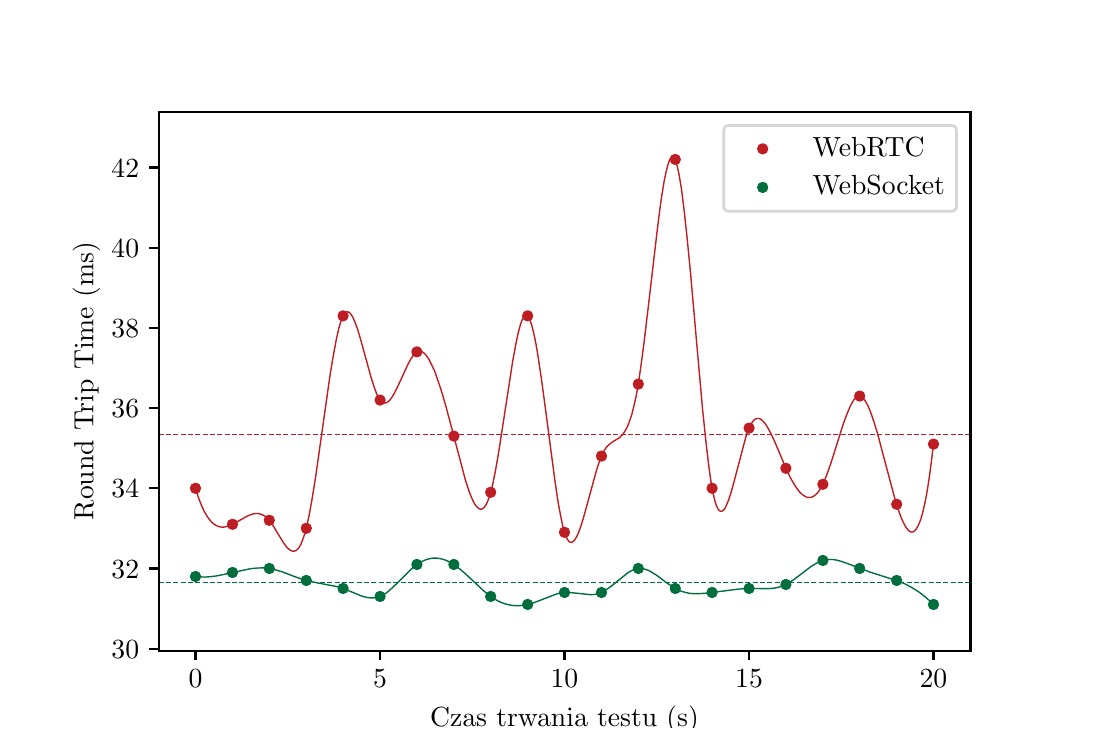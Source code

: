 \begingroup%
\makeatletter%
\begin{pgfpicture}%
\pgfpathrectangle{\pgfpointorigin}{\pgfqpoint{5.237in}{3.5in}}%
\pgfusepath{use as bounding box, clip}%
\begin{pgfscope}%
\pgfsetbuttcap%
\pgfsetmiterjoin%
\definecolor{currentfill}{rgb}{1.0,1.0,1.0}%
\pgfsetfillcolor{currentfill}%
\pgfsetlinewidth{0.0pt}%
\definecolor{currentstroke}{rgb}{1.0,1.0,1.0}%
\pgfsetstrokecolor{currentstroke}%
\pgfsetdash{}{0pt}%
\pgfpathmoveto{\pgfqpoint{0.0in}{0.0in}}%
\pgfpathlineto{\pgfqpoint{5.237in}{0.0in}}%
\pgfpathlineto{\pgfqpoint{5.237in}{3.5in}}%
\pgfpathlineto{\pgfqpoint{0.0in}{3.5in}}%
\pgfpathlineto{\pgfqpoint{0.0in}{0.0in}}%
\pgfpathclose%
\pgfusepath{fill}%
\end{pgfscope}%
\begin{pgfscope}%
\pgfsetbuttcap%
\pgfsetmiterjoin%
\definecolor{currentfill}{rgb}{1.0,1.0,1.0}%
\pgfsetfillcolor{currentfill}%
\pgfsetlinewidth{0.0pt}%
\definecolor{currentstroke}{rgb}{0.0,0.0,0.0}%
\pgfsetstrokecolor{currentstroke}%
\pgfsetstrokeopacity{0.0}%
\pgfsetdash{}{0pt}%
\pgfpathmoveto{\pgfqpoint{0.655in}{0.385in}}%
\pgfpathlineto{\pgfqpoint{4.714in}{0.385in}}%
\pgfpathlineto{\pgfqpoint{4.714in}{3.08in}}%
\pgfpathlineto{\pgfqpoint{0.655in}{3.08in}}%
\pgfpathlineto{\pgfqpoint{0.655in}{0.385in}}%
\pgfpathclose%
\pgfusepath{fill}%
\end{pgfscope}%
\begin{pgfscope}%
\pgfpathrectangle{\pgfqpoint{0.655in}{0.385in}}{\pgfqpoint{4.059in}{2.695in}}%
\pgfusepath{clip}%
\pgfsetbuttcap%
\pgfsetroundjoin%
\definecolor{currentfill}{rgb}{0.745,0.114,0.141}%
\pgfsetfillcolor{currentfill}%
\pgfsetlinewidth{1.004pt}%
\definecolor{currentstroke}{rgb}{0.745,0.114,0.141}%
\pgfsetstrokecolor{currentstroke}%
\pgfsetdash{}{0pt}%
\pgfsys@defobject{currentmarker}{\pgfqpoint{-0.021in}{-0.021in}}{\pgfqpoint{0.021in}{0.021in}}{%
\pgfpathmoveto{\pgfqpoint{0.0in}{-0.021in}}%
\pgfpathcurveto{\pgfqpoint{0.006in}{-0.021in}}{\pgfqpoint{0.011in}{-0.019in}}{\pgfqpoint{0.015in}{-0.015in}}%
\pgfpathcurveto{\pgfqpoint{0.019in}{-0.011in}}{\pgfqpoint{0.021in}{-0.006in}}{\pgfqpoint{0.021in}{0.0in}}%
\pgfpathcurveto{\pgfqpoint{0.021in}{0.006in}}{\pgfqpoint{0.019in}{0.011in}}{\pgfqpoint{0.015in}{0.015in}}%
\pgfpathcurveto{\pgfqpoint{0.011in}{0.019in}}{\pgfqpoint{0.006in}{0.021in}}{\pgfqpoint{0.0in}{0.021in}}%
\pgfpathcurveto{\pgfqpoint{-0.006in}{0.021in}}{\pgfqpoint{-0.011in}{0.019in}}{\pgfqpoint{-0.015in}{0.015in}}%
\pgfpathcurveto{\pgfqpoint{-0.019in}{0.011in}}{\pgfqpoint{-0.021in}{0.006in}}{\pgfqpoint{-0.021in}{0.0in}}%
\pgfpathcurveto{\pgfqpoint{-0.021in}{-0.006in}}{\pgfqpoint{-0.019in}{-0.011in}}{\pgfqpoint{-0.015in}{-0.015in}}%
\pgfpathcurveto{\pgfqpoint{-0.011in}{-0.019in}}{\pgfqpoint{-0.006in}{-0.021in}}{\pgfqpoint{0.0in}{-0.021in}}%
\pgfpathlineto{\pgfqpoint{0.0in}{-0.021in}}%
\pgfpathclose%
\pgfusepath{stroke,fill}%
}%
\begin{pgfscope}%
\pgfsys@transformshift{0.839in}{1.197in}%
\pgfsys@useobject{currentmarker}{}%
\end{pgfscope}%
\begin{pgfscope}%
\pgfsys@transformshift{1.024in}{1.017in}%
\pgfsys@useobject{currentmarker}{}%
\end{pgfscope}%
\begin{pgfscope}%
\pgfsys@transformshift{1.208in}{1.037in}%
\pgfsys@useobject{currentmarker}{}%
\end{pgfscope}%
\begin{pgfscope}%
\pgfsys@transformshift{1.393in}{0.997in}%
\pgfsys@useobject{currentmarker}{}%
\end{pgfscope}%
\begin{pgfscope}%
\pgfsys@transformshift{1.577in}{2.059in}%
\pgfsys@useobject{currentmarker}{}%
\end{pgfscope}%
\begin{pgfscope}%
\pgfsys@transformshift{1.762in}{1.638in}%
\pgfsys@useobject{currentmarker}{}%
\end{pgfscope}%
\begin{pgfscope}%
\pgfsys@transformshift{1.946in}{1.879in}%
\pgfsys@useobject{currentmarker}{}%
\end{pgfscope}%
\begin{pgfscope}%
\pgfsys@transformshift{2.131in}{1.458in}%
\pgfsys@useobject{currentmarker}{}%
\end{pgfscope}%
\begin{pgfscope}%
\pgfsys@transformshift{2.315in}{1.177in}%
\pgfsys@useobject{currentmarker}{}%
\end{pgfscope}%
\begin{pgfscope}%
\pgfsys@transformshift{2.5in}{2.059in}%
\pgfsys@useobject{currentmarker}{}%
\end{pgfscope}%
\begin{pgfscope}%
\pgfsys@transformshift{2.684in}{0.977in}%
\pgfsys@useobject{currentmarker}{}%
\end{pgfscope}%
\begin{pgfscope}%
\pgfsys@transformshift{2.869in}{1.358in}%
\pgfsys@useobject{currentmarker}{}%
\end{pgfscope}%
\begin{pgfscope}%
\pgfsys@transformshift{3.053in}{1.718in}%
\pgfsys@useobject{currentmarker}{}%
\end{pgfscope}%
\begin{pgfscope}%
\pgfsys@transformshift{3.238in}{2.841in}%
\pgfsys@useobject{currentmarker}{}%
\end{pgfscope}%
\begin{pgfscope}%
\pgfsys@transformshift{3.422in}{1.197in}%
\pgfsys@useobject{currentmarker}{}%
\end{pgfscope}%
\begin{pgfscope}%
\pgfsys@transformshift{3.607in}{1.498in}%
\pgfsys@useobject{currentmarker}{}%
\end{pgfscope}%
\begin{pgfscope}%
\pgfsys@transformshift{3.791in}{1.297in}%
\pgfsys@useobject{currentmarker}{}%
\end{pgfscope}%
\begin{pgfscope}%
\pgfsys@transformshift{3.976in}{1.217in}%
\pgfsys@useobject{currentmarker}{}%
\end{pgfscope}%
\begin{pgfscope}%
\pgfsys@transformshift{4.16in}{1.658in}%
\pgfsys@useobject{currentmarker}{}%
\end{pgfscope}%
\begin{pgfscope}%
\pgfsys@transformshift{4.345in}{1.117in}%
\pgfsys@useobject{currentmarker}{}%
\end{pgfscope}%
\begin{pgfscope}%
\pgfsys@transformshift{4.529in}{1.418in}%
\pgfsys@useobject{currentmarker}{}%
\end{pgfscope}%
\end{pgfscope}%
\begin{pgfscope}%
\pgfpathrectangle{\pgfqpoint{0.655in}{0.385in}}{\pgfqpoint{4.059in}{2.695in}}%
\pgfusepath{clip}%
\pgfsetbuttcap%
\pgfsetroundjoin%
\definecolor{currentfill}{rgb}{0.0,0.431,0.239}%
\pgfsetfillcolor{currentfill}%
\pgfsetlinewidth{1.004pt}%
\definecolor{currentstroke}{rgb}{0.0,0.431,0.239}%
\pgfsetstrokecolor{currentstroke}%
\pgfsetdash{}{0pt}%
\pgfsys@defobject{currentmarker}{\pgfqpoint{-0.021in}{-0.021in}}{\pgfqpoint{0.021in}{0.021in}}{%
\pgfpathmoveto{\pgfqpoint{0.0in}{-0.021in}}%
\pgfpathcurveto{\pgfqpoint{0.006in}{-0.021in}}{\pgfqpoint{0.011in}{-0.019in}}{\pgfqpoint{0.015in}{-0.015in}}%
\pgfpathcurveto{\pgfqpoint{0.019in}{-0.011in}}{\pgfqpoint{0.021in}{-0.006in}}{\pgfqpoint{0.021in}{0.0in}}%
\pgfpathcurveto{\pgfqpoint{0.021in}{0.006in}}{\pgfqpoint{0.019in}{0.011in}}{\pgfqpoint{0.015in}{0.015in}}%
\pgfpathcurveto{\pgfqpoint{0.011in}{0.019in}}{\pgfqpoint{0.006in}{0.021in}}{\pgfqpoint{0.0in}{0.021in}}%
\pgfpathcurveto{\pgfqpoint{-0.006in}{0.021in}}{\pgfqpoint{-0.011in}{0.019in}}{\pgfqpoint{-0.015in}{0.015in}}%
\pgfpathcurveto{\pgfqpoint{-0.019in}{0.011in}}{\pgfqpoint{-0.021in}{0.006in}}{\pgfqpoint{-0.021in}{0.0in}}%
\pgfpathcurveto{\pgfqpoint{-0.021in}{-0.006in}}{\pgfqpoint{-0.019in}{-0.011in}}{\pgfqpoint{-0.015in}{-0.015in}}%
\pgfpathcurveto{\pgfqpoint{-0.011in}{-0.019in}}{\pgfqpoint{-0.006in}{-0.021in}}{\pgfqpoint{0.0in}{-0.021in}}%
\pgfpathlineto{\pgfqpoint{0.0in}{-0.021in}}%
\pgfpathclose%
\pgfusepath{stroke,fill}%
}%
\begin{pgfscope}%
\pgfsys@transformshift{0.839in}{0.756in}%
\pgfsys@useobject{currentmarker}{}%
\end{pgfscope}%
\begin{pgfscope}%
\pgfsys@transformshift{1.024in}{0.776in}%
\pgfsys@useobject{currentmarker}{}%
\end{pgfscope}%
\begin{pgfscope}%
\pgfsys@transformshift{1.208in}{0.796in}%
\pgfsys@useobject{currentmarker}{}%
\end{pgfscope}%
\begin{pgfscope}%
\pgfsys@transformshift{1.393in}{0.736in}%
\pgfsys@useobject{currentmarker}{}%
\end{pgfscope}%
\begin{pgfscope}%
\pgfsys@transformshift{1.577in}{0.696in}%
\pgfsys@useobject{currentmarker}{}%
\end{pgfscope}%
\begin{pgfscope}%
\pgfsys@transformshift{1.762in}{0.656in}%
\pgfsys@useobject{currentmarker}{}%
\end{pgfscope}%
\begin{pgfscope}%
\pgfsys@transformshift{1.946in}{0.816in}%
\pgfsys@useobject{currentmarker}{}%
\end{pgfscope}%
\begin{pgfscope}%
\pgfsys@transformshift{2.131in}{0.816in}%
\pgfsys@useobject{currentmarker}{}%
\end{pgfscope}%
\begin{pgfscope}%
\pgfsys@transformshift{2.315in}{0.656in}%
\pgfsys@useobject{currentmarker}{}%
\end{pgfscope}%
\begin{pgfscope}%
\pgfsys@transformshift{2.5in}{0.616in}%
\pgfsys@useobject{currentmarker}{}%
\end{pgfscope}%
\begin{pgfscope}%
\pgfsys@transformshift{2.684in}{0.676in}%
\pgfsys@useobject{currentmarker}{}%
\end{pgfscope}%
\begin{pgfscope}%
\pgfsys@transformshift{2.869in}{0.676in}%
\pgfsys@useobject{currentmarker}{}%
\end{pgfscope}%
\begin{pgfscope}%
\pgfsys@transformshift{3.053in}{0.796in}%
\pgfsys@useobject{currentmarker}{}%
\end{pgfscope}%
\begin{pgfscope}%
\pgfsys@transformshift{3.238in}{0.696in}%
\pgfsys@useobject{currentmarker}{}%
\end{pgfscope}%
\begin{pgfscope}%
\pgfsys@transformshift{3.422in}{0.676in}%
\pgfsys@useobject{currentmarker}{}%
\end{pgfscope}%
\begin{pgfscope}%
\pgfsys@transformshift{3.607in}{0.696in}%
\pgfsys@useobject{currentmarker}{}%
\end{pgfscope}%
\begin{pgfscope}%
\pgfsys@transformshift{3.791in}{0.716in}%
\pgfsys@useobject{currentmarker}{}%
\end{pgfscope}%
\begin{pgfscope}%
\pgfsys@transformshift{3.976in}{0.836in}%
\pgfsys@useobject{currentmarker}{}%
\end{pgfscope}%
\begin{pgfscope}%
\pgfsys@transformshift{4.16in}{0.796in}%
\pgfsys@useobject{currentmarker}{}%
\end{pgfscope}%
\begin{pgfscope}%
\pgfsys@transformshift{4.345in}{0.736in}%
\pgfsys@useobject{currentmarker}{}%
\end{pgfscope}%
\begin{pgfscope}%
\pgfsys@transformshift{4.529in}{0.616in}%
\pgfsys@useobject{currentmarker}{}%
\end{pgfscope}%
\end{pgfscope}%
\begin{pgfscope}%
\pgfsetbuttcap%
\pgfsetroundjoin%
\definecolor{currentfill}{rgb}{0.0,0.0,0.0}%
\pgfsetfillcolor{currentfill}%
\pgfsetlinewidth{0.803pt}%
\definecolor{currentstroke}{rgb}{0.0,0.0,0.0}%
\pgfsetstrokecolor{currentstroke}%
\pgfsetdash{}{0pt}%
\pgfsys@defobject{currentmarker}{\pgfqpoint{0.0in}{-0.049in}}{\pgfqpoint{0.0in}{0.0in}}{%
\pgfpathmoveto{\pgfqpoint{0.0in}{0.0in}}%
\pgfpathlineto{\pgfqpoint{0.0in}{-0.049in}}%
\pgfusepath{stroke,fill}%
}%
\begin{pgfscope}%
\pgfsys@transformshift{0.839in}{0.385in}%
\pgfsys@useobject{currentmarker}{}%
\end{pgfscope}%
\end{pgfscope}%
\begin{pgfscope}%
\definecolor{textcolor}{rgb}{0.0,0.0,0.0}%
\pgfsetstrokecolor{textcolor}%
\pgfsetfillcolor{textcolor}%
\pgftext[x=0.839in,y=0.288in,,top]{\color{textcolor}\rmfamily\fontsize{10.0}{12.0}\selectfont \(\displaystyle {0}\)}%
\end{pgfscope}%
\begin{pgfscope}%
\pgfsetbuttcap%
\pgfsetroundjoin%
\definecolor{currentfill}{rgb}{0.0,0.0,0.0}%
\pgfsetfillcolor{currentfill}%
\pgfsetlinewidth{0.803pt}%
\definecolor{currentstroke}{rgb}{0.0,0.0,0.0}%
\pgfsetstrokecolor{currentstroke}%
\pgfsetdash{}{0pt}%
\pgfsys@defobject{currentmarker}{\pgfqpoint{0.0in}{-0.049in}}{\pgfqpoint{0.0in}{0.0in}}{%
\pgfpathmoveto{\pgfqpoint{0.0in}{0.0in}}%
\pgfpathlineto{\pgfqpoint{0.0in}{-0.049in}}%
\pgfusepath{stroke,fill}%
}%
\begin{pgfscope}%
\pgfsys@transformshift{1.762in}{0.385in}%
\pgfsys@useobject{currentmarker}{}%
\end{pgfscope}%
\end{pgfscope}%
\begin{pgfscope}%
\definecolor{textcolor}{rgb}{0.0,0.0,0.0}%
\pgfsetstrokecolor{textcolor}%
\pgfsetfillcolor{textcolor}%
\pgftext[x=1.762in,y=0.288in,,top]{\color{textcolor}\rmfamily\fontsize{10.0}{12.0}\selectfont \(\displaystyle {5}\)}%
\end{pgfscope}%
\begin{pgfscope}%
\pgfsetbuttcap%
\pgfsetroundjoin%
\definecolor{currentfill}{rgb}{0.0,0.0,0.0}%
\pgfsetfillcolor{currentfill}%
\pgfsetlinewidth{0.803pt}%
\definecolor{currentstroke}{rgb}{0.0,0.0,0.0}%
\pgfsetstrokecolor{currentstroke}%
\pgfsetdash{}{0pt}%
\pgfsys@defobject{currentmarker}{\pgfqpoint{0.0in}{-0.049in}}{\pgfqpoint{0.0in}{0.0in}}{%
\pgfpathmoveto{\pgfqpoint{0.0in}{0.0in}}%
\pgfpathlineto{\pgfqpoint{0.0in}{-0.049in}}%
\pgfusepath{stroke,fill}%
}%
\begin{pgfscope}%
\pgfsys@transformshift{2.684in}{0.385in}%
\pgfsys@useobject{currentmarker}{}%
\end{pgfscope}%
\end{pgfscope}%
\begin{pgfscope}%
\definecolor{textcolor}{rgb}{0.0,0.0,0.0}%
\pgfsetstrokecolor{textcolor}%
\pgfsetfillcolor{textcolor}%
\pgftext[x=2.684in,y=0.288in,,top]{\color{textcolor}\rmfamily\fontsize{10.0}{12.0}\selectfont \(\displaystyle {10}\)}%
\end{pgfscope}%
\begin{pgfscope}%
\pgfsetbuttcap%
\pgfsetroundjoin%
\definecolor{currentfill}{rgb}{0.0,0.0,0.0}%
\pgfsetfillcolor{currentfill}%
\pgfsetlinewidth{0.803pt}%
\definecolor{currentstroke}{rgb}{0.0,0.0,0.0}%
\pgfsetstrokecolor{currentstroke}%
\pgfsetdash{}{0pt}%
\pgfsys@defobject{currentmarker}{\pgfqpoint{0.0in}{-0.049in}}{\pgfqpoint{0.0in}{0.0in}}{%
\pgfpathmoveto{\pgfqpoint{0.0in}{0.0in}}%
\pgfpathlineto{\pgfqpoint{0.0in}{-0.049in}}%
\pgfusepath{stroke,fill}%
}%
\begin{pgfscope}%
\pgfsys@transformshift{3.607in}{0.385in}%
\pgfsys@useobject{currentmarker}{}%
\end{pgfscope}%
\end{pgfscope}%
\begin{pgfscope}%
\definecolor{textcolor}{rgb}{0.0,0.0,0.0}%
\pgfsetstrokecolor{textcolor}%
\pgfsetfillcolor{textcolor}%
\pgftext[x=3.607in,y=0.288in,,top]{\color{textcolor}\rmfamily\fontsize{10.0}{12.0}\selectfont \(\displaystyle {15}\)}%
\end{pgfscope}%
\begin{pgfscope}%
\pgfsetbuttcap%
\pgfsetroundjoin%
\definecolor{currentfill}{rgb}{0.0,0.0,0.0}%
\pgfsetfillcolor{currentfill}%
\pgfsetlinewidth{0.803pt}%
\definecolor{currentstroke}{rgb}{0.0,0.0,0.0}%
\pgfsetstrokecolor{currentstroke}%
\pgfsetdash{}{0pt}%
\pgfsys@defobject{currentmarker}{\pgfqpoint{0.0in}{-0.049in}}{\pgfqpoint{0.0in}{0.0in}}{%
\pgfpathmoveto{\pgfqpoint{0.0in}{0.0in}}%
\pgfpathlineto{\pgfqpoint{0.0in}{-0.049in}}%
\pgfusepath{stroke,fill}%
}%
\begin{pgfscope}%
\pgfsys@transformshift{4.529in}{0.385in}%
\pgfsys@useobject{currentmarker}{}%
\end{pgfscope}%
\end{pgfscope}%
\begin{pgfscope}%
\definecolor{textcolor}{rgb}{0.0,0.0,0.0}%
\pgfsetstrokecolor{textcolor}%
\pgfsetfillcolor{textcolor}%
\pgftext[x=4.529in,y=0.288in,,top]{\color{textcolor}\rmfamily\fontsize{10.0}{12.0}\selectfont \(\displaystyle {20}\)}%
\end{pgfscope}%
\begin{pgfscope}%
\definecolor{textcolor}{rgb}{0.0,0.0,0.0}%
\pgfsetstrokecolor{textcolor}%
\pgfsetfillcolor{textcolor}%
\pgftext[x=2.684in,y=0.109in,,top]{\color{textcolor}\rmfamily\fontsize{10.0}{12.0}\selectfont Czas trwania testu (s)}%
\end{pgfscope}%
\begin{pgfscope}%
\pgfsetbuttcap%
\pgfsetroundjoin%
\definecolor{currentfill}{rgb}{0.0,0.0,0.0}%
\pgfsetfillcolor{currentfill}%
\pgfsetlinewidth{0.803pt}%
\definecolor{currentstroke}{rgb}{0.0,0.0,0.0}%
\pgfsetstrokecolor{currentstroke}%
\pgfsetdash{}{0pt}%
\pgfsys@defobject{currentmarker}{\pgfqpoint{-0.049in}{0.0in}}{\pgfqpoint{-0.0in}{0.0in}}{%
\pgfpathmoveto{\pgfqpoint{-0.0in}{0.0in}}%
\pgfpathlineto{\pgfqpoint{-0.049in}{0.0in}}%
\pgfusepath{stroke,fill}%
}%
\begin{pgfscope}%
\pgfsys@transformshift{0.655in}{0.395in}%
\pgfsys@useobject{currentmarker}{}%
\end{pgfscope}%
\end{pgfscope}%
\begin{pgfscope}%
\definecolor{textcolor}{rgb}{0.0,0.0,0.0}%
\pgfsetstrokecolor{textcolor}%
\pgfsetfillcolor{textcolor}%
\pgftext[x=0.419in, y=0.347in, left, base]{\color{textcolor}\rmfamily\fontsize{10.0}{12.0}\selectfont \(\displaystyle {30}\)}%
\end{pgfscope}%
\begin{pgfscope}%
\pgfsetbuttcap%
\pgfsetroundjoin%
\definecolor{currentfill}{rgb}{0.0,0.0,0.0}%
\pgfsetfillcolor{currentfill}%
\pgfsetlinewidth{0.803pt}%
\definecolor{currentstroke}{rgb}{0.0,0.0,0.0}%
\pgfsetstrokecolor{currentstroke}%
\pgfsetdash{}{0pt}%
\pgfsys@defobject{currentmarker}{\pgfqpoint{-0.049in}{0.0in}}{\pgfqpoint{-0.0in}{0.0in}}{%
\pgfpathmoveto{\pgfqpoint{-0.0in}{0.0in}}%
\pgfpathlineto{\pgfqpoint{-0.049in}{0.0in}}%
\pgfusepath{stroke,fill}%
}%
\begin{pgfscope}%
\pgfsys@transformshift{0.655in}{0.796in}%
\pgfsys@useobject{currentmarker}{}%
\end{pgfscope}%
\end{pgfscope}%
\begin{pgfscope}%
\definecolor{textcolor}{rgb}{0.0,0.0,0.0}%
\pgfsetstrokecolor{textcolor}%
\pgfsetfillcolor{textcolor}%
\pgftext[x=0.419in, y=0.748in, left, base]{\color{textcolor}\rmfamily\fontsize{10.0}{12.0}\selectfont \(\displaystyle {32}\)}%
\end{pgfscope}%
\begin{pgfscope}%
\pgfsetbuttcap%
\pgfsetroundjoin%
\definecolor{currentfill}{rgb}{0.0,0.0,0.0}%
\pgfsetfillcolor{currentfill}%
\pgfsetlinewidth{0.803pt}%
\definecolor{currentstroke}{rgb}{0.0,0.0,0.0}%
\pgfsetstrokecolor{currentstroke}%
\pgfsetdash{}{0pt}%
\pgfsys@defobject{currentmarker}{\pgfqpoint{-0.049in}{0.0in}}{\pgfqpoint{-0.0in}{0.0in}}{%
\pgfpathmoveto{\pgfqpoint{-0.0in}{0.0in}}%
\pgfpathlineto{\pgfqpoint{-0.049in}{0.0in}}%
\pgfusepath{stroke,fill}%
}%
\begin{pgfscope}%
\pgfsys@transformshift{0.655in}{1.197in}%
\pgfsys@useobject{currentmarker}{}%
\end{pgfscope}%
\end{pgfscope}%
\begin{pgfscope}%
\definecolor{textcolor}{rgb}{0.0,0.0,0.0}%
\pgfsetstrokecolor{textcolor}%
\pgfsetfillcolor{textcolor}%
\pgftext[x=0.419in, y=1.149in, left, base]{\color{textcolor}\rmfamily\fontsize{10.0}{12.0}\selectfont \(\displaystyle {34}\)}%
\end{pgfscope}%
\begin{pgfscope}%
\pgfsetbuttcap%
\pgfsetroundjoin%
\definecolor{currentfill}{rgb}{0.0,0.0,0.0}%
\pgfsetfillcolor{currentfill}%
\pgfsetlinewidth{0.803pt}%
\definecolor{currentstroke}{rgb}{0.0,0.0,0.0}%
\pgfsetstrokecolor{currentstroke}%
\pgfsetdash{}{0pt}%
\pgfsys@defobject{currentmarker}{\pgfqpoint{-0.049in}{0.0in}}{\pgfqpoint{-0.0in}{0.0in}}{%
\pgfpathmoveto{\pgfqpoint{-0.0in}{0.0in}}%
\pgfpathlineto{\pgfqpoint{-0.049in}{0.0in}}%
\pgfusepath{stroke,fill}%
}%
\begin{pgfscope}%
\pgfsys@transformshift{0.655in}{1.598in}%
\pgfsys@useobject{currentmarker}{}%
\end{pgfscope}%
\end{pgfscope}%
\begin{pgfscope}%
\definecolor{textcolor}{rgb}{0.0,0.0,0.0}%
\pgfsetstrokecolor{textcolor}%
\pgfsetfillcolor{textcolor}%
\pgftext[x=0.419in, y=1.55in, left, base]{\color{textcolor}\rmfamily\fontsize{10.0}{12.0}\selectfont \(\displaystyle {36}\)}%
\end{pgfscope}%
\begin{pgfscope}%
\pgfsetbuttcap%
\pgfsetroundjoin%
\definecolor{currentfill}{rgb}{0.0,0.0,0.0}%
\pgfsetfillcolor{currentfill}%
\pgfsetlinewidth{0.803pt}%
\definecolor{currentstroke}{rgb}{0.0,0.0,0.0}%
\pgfsetstrokecolor{currentstroke}%
\pgfsetdash{}{0pt}%
\pgfsys@defobject{currentmarker}{\pgfqpoint{-0.049in}{0.0in}}{\pgfqpoint{-0.0in}{0.0in}}{%
\pgfpathmoveto{\pgfqpoint{-0.0in}{0.0in}}%
\pgfpathlineto{\pgfqpoint{-0.049in}{0.0in}}%
\pgfusepath{stroke,fill}%
}%
\begin{pgfscope}%
\pgfsys@transformshift{0.655in}{1.999in}%
\pgfsys@useobject{currentmarker}{}%
\end{pgfscope}%
\end{pgfscope}%
\begin{pgfscope}%
\definecolor{textcolor}{rgb}{0.0,0.0,0.0}%
\pgfsetstrokecolor{textcolor}%
\pgfsetfillcolor{textcolor}%
\pgftext[x=0.419in, y=1.951in, left, base]{\color{textcolor}\rmfamily\fontsize{10.0}{12.0}\selectfont \(\displaystyle {38}\)}%
\end{pgfscope}%
\begin{pgfscope}%
\pgfsetbuttcap%
\pgfsetroundjoin%
\definecolor{currentfill}{rgb}{0.0,0.0,0.0}%
\pgfsetfillcolor{currentfill}%
\pgfsetlinewidth{0.803pt}%
\definecolor{currentstroke}{rgb}{0.0,0.0,0.0}%
\pgfsetstrokecolor{currentstroke}%
\pgfsetdash{}{0pt}%
\pgfsys@defobject{currentmarker}{\pgfqpoint{-0.049in}{0.0in}}{\pgfqpoint{-0.0in}{0.0in}}{%
\pgfpathmoveto{\pgfqpoint{-0.0in}{0.0in}}%
\pgfpathlineto{\pgfqpoint{-0.049in}{0.0in}}%
\pgfusepath{stroke,fill}%
}%
\begin{pgfscope}%
\pgfsys@transformshift{0.655in}{2.4in}%
\pgfsys@useobject{currentmarker}{}%
\end{pgfscope}%
\end{pgfscope}%
\begin{pgfscope}%
\definecolor{textcolor}{rgb}{0.0,0.0,0.0}%
\pgfsetstrokecolor{textcolor}%
\pgfsetfillcolor{textcolor}%
\pgftext[x=0.419in, y=2.352in, left, base]{\color{textcolor}\rmfamily\fontsize{10.0}{12.0}\selectfont \(\displaystyle {40}\)}%
\end{pgfscope}%
\begin{pgfscope}%
\pgfsetbuttcap%
\pgfsetroundjoin%
\definecolor{currentfill}{rgb}{0.0,0.0,0.0}%
\pgfsetfillcolor{currentfill}%
\pgfsetlinewidth{0.803pt}%
\definecolor{currentstroke}{rgb}{0.0,0.0,0.0}%
\pgfsetstrokecolor{currentstroke}%
\pgfsetdash{}{0pt}%
\pgfsys@defobject{currentmarker}{\pgfqpoint{-0.049in}{0.0in}}{\pgfqpoint{-0.0in}{0.0in}}{%
\pgfpathmoveto{\pgfqpoint{-0.0in}{0.0in}}%
\pgfpathlineto{\pgfqpoint{-0.049in}{0.0in}}%
\pgfusepath{stroke,fill}%
}%
\begin{pgfscope}%
\pgfsys@transformshift{0.655in}{2.801in}%
\pgfsys@useobject{currentmarker}{}%
\end{pgfscope}%
\end{pgfscope}%
\begin{pgfscope}%
\definecolor{textcolor}{rgb}{0.0,0.0,0.0}%
\pgfsetstrokecolor{textcolor}%
\pgfsetfillcolor{textcolor}%
\pgftext[x=0.419in, y=2.753in, left, base]{\color{textcolor}\rmfamily\fontsize{10.0}{12.0}\selectfont \(\displaystyle {42}\)}%
\end{pgfscope}%
\begin{pgfscope}%
\definecolor{textcolor}{rgb}{0.0,0.0,0.0}%
\pgfsetstrokecolor{textcolor}%
\pgfsetfillcolor{textcolor}%
\pgftext[x=0.363in,y=1.732in,,bottom,rotate=90.0]{\color{textcolor}\rmfamily\fontsize{10.0}{12.0}\selectfont Round Trip Time (ms)}%
\end{pgfscope}%
\begin{pgfscope}%
\pgfpathrectangle{\pgfqpoint{0.655in}{0.385in}}{\pgfqpoint{4.059in}{2.695in}}%
\pgfusepath{clip}%
\pgfsetrectcap%
\pgfsetroundjoin%
\pgfsetlinewidth{0.502pt}%
\definecolor{currentstroke}{rgb}{0.745,0.114,0.141}%
\pgfsetstrokecolor{currentstroke}%
\pgfsetdash{}{0pt}%
\pgfpathmoveto{\pgfqpoint{0.839in}{1.197in}}%
\pgfpathlineto{\pgfqpoint{0.853in}{1.153in}}%
\pgfpathlineto{\pgfqpoint{0.867in}{1.116in}}%
\pgfpathlineto{\pgfqpoint{0.881in}{1.085in}}%
\pgfpathlineto{\pgfqpoint{0.895in}{1.06in}}%
\pgfpathlineto{\pgfqpoint{0.908in}{1.042in}}%
\pgfpathlineto{\pgfqpoint{0.92in}{1.028in}}%
\pgfpathlineto{\pgfqpoint{0.932in}{1.017in}}%
\pgfpathlineto{\pgfqpoint{0.945in}{1.01in}}%
\pgfpathlineto{\pgfqpoint{0.957in}{1.005in}}%
\pgfpathlineto{\pgfqpoint{0.969in}{1.003in}}%
\pgfpathlineto{\pgfqpoint{0.982in}{1.003in}}%
\pgfpathlineto{\pgfqpoint{0.996in}{1.006in}}%
\pgfpathlineto{\pgfqpoint{1.011in}{1.011in}}%
\pgfpathlineto{\pgfqpoint{1.031in}{1.02in}}%
\pgfpathlineto{\pgfqpoint{1.059in}{1.036in}}%
\pgfpathlineto{\pgfqpoint{1.096in}{1.057in}}%
\pgfpathlineto{\pgfqpoint{1.115in}{1.065in}}%
\pgfpathlineto{\pgfqpoint{1.131in}{1.07in}}%
\pgfpathlineto{\pgfqpoint{1.145in}{1.071in}}%
\pgfpathlineto{\pgfqpoint{1.157in}{1.07in}}%
\pgfpathlineto{\pgfqpoint{1.17in}{1.066in}}%
\pgfpathlineto{\pgfqpoint{1.18in}{1.061in}}%
\pgfpathlineto{\pgfqpoint{1.191in}{1.054in}}%
\pgfpathlineto{\pgfqpoint{1.203in}{1.043in}}%
\pgfpathlineto{\pgfqpoint{1.215in}{1.028in}}%
\pgfpathlineto{\pgfqpoint{1.231in}{1.004in}}%
\pgfpathlineto{\pgfqpoint{1.259in}{0.957in}}%
\pgfpathlineto{\pgfqpoint{1.28in}{0.923in}}%
\pgfpathlineto{\pgfqpoint{1.294in}{0.904in}}%
\pgfpathlineto{\pgfqpoint{1.305in}{0.893in}}%
\pgfpathlineto{\pgfqpoint{1.314in}{0.887in}}%
\pgfpathlineto{\pgfqpoint{1.323in}{0.883in}}%
\pgfpathlineto{\pgfqpoint{1.33in}{0.882in}}%
\pgfpathlineto{\pgfqpoint{1.337in}{0.884in}}%
\pgfpathlineto{\pgfqpoint{1.344in}{0.887in}}%
\pgfpathlineto{\pgfqpoint{1.351in}{0.894in}}%
\pgfpathlineto{\pgfqpoint{1.358in}{0.903in}}%
\pgfpathlineto{\pgfqpoint{1.367in}{0.919in}}%
\pgfpathlineto{\pgfqpoint{1.375in}{0.94in}}%
\pgfpathlineto{\pgfqpoint{1.384in}{0.966in}}%
\pgfpathlineto{\pgfqpoint{1.395in}{1.005in}}%
\pgfpathlineto{\pgfqpoint{1.407in}{1.061in}}%
\pgfpathlineto{\pgfqpoint{1.421in}{1.138in}}%
\pgfpathlineto{\pgfqpoint{1.439in}{1.248in}}%
\pgfpathlineto{\pgfqpoint{1.463in}{1.418in}}%
\pgfpathlineto{\pgfqpoint{1.512in}{1.764in}}%
\pgfpathlineto{\pgfqpoint{1.53in}{1.871in}}%
\pgfpathlineto{\pgfqpoint{1.544in}{1.945in}}%
\pgfpathlineto{\pgfqpoint{1.556in}{1.998in}}%
\pgfpathlineto{\pgfqpoint{1.567in}{2.034in}}%
\pgfpathlineto{\pgfqpoint{1.576in}{2.056in}}%
\pgfpathlineto{\pgfqpoint{1.583in}{2.069in}}%
\pgfpathlineto{\pgfqpoint{1.59in}{2.076in}}%
\pgfpathlineto{\pgfqpoint{1.595in}{2.079in}}%
\pgfpathlineto{\pgfqpoint{1.6in}{2.079in}}%
\pgfpathlineto{\pgfqpoint{1.606in}{2.077in}}%
\pgfpathlineto{\pgfqpoint{1.611in}{2.073in}}%
\pgfpathlineto{\pgfqpoint{1.618in}{2.065in}}%
\pgfpathlineto{\pgfqpoint{1.627in}{2.05in}}%
\pgfpathlineto{\pgfqpoint{1.637in}{2.026in}}%
\pgfpathlineto{\pgfqpoint{1.65in}{1.991in}}%
\pgfpathlineto{\pgfqpoint{1.665in}{1.94in}}%
\pgfpathlineto{\pgfqpoint{1.69in}{1.849in}}%
\pgfpathlineto{\pgfqpoint{1.718in}{1.748in}}%
\pgfpathlineto{\pgfqpoint{1.734in}{1.698in}}%
\pgfpathlineto{\pgfqpoint{1.746in}{1.666in}}%
\pgfpathlineto{\pgfqpoint{1.757in}{1.646in}}%
\pgfpathlineto{\pgfqpoint{1.766in}{1.633in}}%
\pgfpathlineto{\pgfqpoint{1.773in}{1.627in}}%
\pgfpathlineto{\pgfqpoint{1.78in}{1.624in}}%
\pgfpathlineto{\pgfqpoint{1.787in}{1.623in}}%
\pgfpathlineto{\pgfqpoint{1.794in}{1.625in}}%
\pgfpathlineto{\pgfqpoint{1.801in}{1.629in}}%
\pgfpathlineto{\pgfqpoint{1.81in}{1.637in}}%
\pgfpathlineto{\pgfqpoint{1.82in}{1.65in}}%
\pgfpathlineto{\pgfqpoint{1.832in}{1.67in}}%
\pgfpathlineto{\pgfqpoint{1.848in}{1.701in}}%
\pgfpathlineto{\pgfqpoint{1.873in}{1.755in}}%
\pgfpathlineto{\pgfqpoint{1.901in}{1.816in}}%
\pgfpathlineto{\pgfqpoint{1.917in}{1.845in}}%
\pgfpathlineto{\pgfqpoint{1.929in}{1.863in}}%
\pgfpathlineto{\pgfqpoint{1.94in}{1.874in}}%
\pgfpathlineto{\pgfqpoint{1.948in}{1.88in}}%
\pgfpathlineto{\pgfqpoint{1.955in}{1.882in}}%
\pgfpathlineto{\pgfqpoint{1.962in}{1.883in}}%
\pgfpathlineto{\pgfqpoint{1.969in}{1.881in}}%
\pgfpathlineto{\pgfqpoint{1.978in}{1.876in}}%
\pgfpathlineto{\pgfqpoint{1.987in}{1.868in}}%
\pgfpathlineto{\pgfqpoint{1.998in}{1.855in}}%
\pgfpathlineto{\pgfqpoint{2.008in}{1.838in}}%
\pgfpathlineto{\pgfqpoint{2.02in}{1.814in}}%
\pgfpathlineto{\pgfqpoint{2.035in}{1.782in}}%
\pgfpathlineto{\pgfqpoint{2.05in}{1.739in}}%
\pgfpathlineto{\pgfqpoint{2.068in}{1.686in}}%
\pgfpathlineto{\pgfqpoint{2.089in}{1.614in}}%
\pgfpathlineto{\pgfqpoint{2.115in}{1.517in}}%
\pgfpathlineto{\pgfqpoint{2.189in}{1.237in}}%
\pgfpathlineto{\pgfqpoint{2.205in}{1.188in}}%
\pgfpathlineto{\pgfqpoint{2.219in}{1.151in}}%
\pgfpathlineto{\pgfqpoint{2.231in}{1.125in}}%
\pgfpathlineto{\pgfqpoint{2.242in}{1.109in}}%
\pgfpathlineto{\pgfqpoint{2.251in}{1.099in}}%
\pgfpathlineto{\pgfqpoint{2.258in}{1.094in}}%
\pgfpathlineto{\pgfqpoint{2.265in}{1.092in}}%
\pgfpathlineto{\pgfqpoint{2.27in}{1.093in}}%
\pgfpathlineto{\pgfqpoint{2.275in}{1.095in}}%
\pgfpathlineto{\pgfqpoint{2.282in}{1.101in}}%
\pgfpathlineto{\pgfqpoint{2.289in}{1.11in}}%
\pgfpathlineto{\pgfqpoint{2.296in}{1.123in}}%
\pgfpathlineto{\pgfqpoint{2.305in}{1.145in}}%
\pgfpathlineto{\pgfqpoint{2.314in}{1.173in}}%
\pgfpathlineto{\pgfqpoint{2.325in}{1.216in}}%
\pgfpathlineto{\pgfqpoint{2.337in}{1.275in}}%
\pgfpathlineto{\pgfqpoint{2.353in}{1.365in}}%
\pgfpathlineto{\pgfqpoint{2.374in}{1.5in}}%
\pgfpathlineto{\pgfqpoint{2.425in}{1.832in}}%
\pgfpathlineto{\pgfqpoint{2.441in}{1.919in}}%
\pgfpathlineto{\pgfqpoint{2.453in}{1.975in}}%
\pgfpathlineto{\pgfqpoint{2.463in}{2.013in}}%
\pgfpathlineto{\pgfqpoint{2.472in}{2.038in}}%
\pgfpathlineto{\pgfqpoint{2.479in}{2.052in}}%
\pgfpathlineto{\pgfqpoint{2.485in}{2.058in}}%
\pgfpathlineto{\pgfqpoint{2.49in}{2.062in}}%
\pgfpathlineto{\pgfqpoint{2.493in}{2.062in}}%
\pgfpathlineto{\pgfqpoint{2.497in}{2.061in}}%
\pgfpathlineto{\pgfqpoint{2.502in}{2.056in}}%
\pgfpathlineto{\pgfqpoint{2.507in}{2.048in}}%
\pgfpathlineto{\pgfqpoint{2.514in}{2.031in}}%
\pgfpathlineto{\pgfqpoint{2.521in}{2.009in}}%
\pgfpathlineto{\pgfqpoint{2.53in}{1.973in}}%
\pgfpathlineto{\pgfqpoint{2.541in}{1.921in}}%
\pgfpathlineto{\pgfqpoint{2.553in}{1.849in}}%
\pgfpathlineto{\pgfqpoint{2.569in}{1.742in}}%
\pgfpathlineto{\pgfqpoint{2.592in}{1.571in}}%
\pgfpathlineto{\pgfqpoint{2.636in}{1.236in}}%
\pgfpathlineto{\pgfqpoint{2.653in}{1.121in}}%
\pgfpathlineto{\pgfqpoint{2.666in}{1.053in}}%
\pgfpathlineto{\pgfqpoint{2.676in}{1.005in}}%
\pgfpathlineto{\pgfqpoint{2.685in}{0.974in}}%
\pgfpathlineto{\pgfqpoint{2.694in}{0.951in}}%
\pgfpathlineto{\pgfqpoint{2.701in}{0.938in}}%
\pgfpathlineto{\pgfqpoint{2.708in}{0.93in}}%
\pgfpathlineto{\pgfqpoint{2.713in}{0.927in}}%
\pgfpathlineto{\pgfqpoint{2.718in}{0.927in}}%
\pgfpathlineto{\pgfqpoint{2.724in}{0.928in}}%
\pgfpathlineto{\pgfqpoint{2.729in}{0.932in}}%
\pgfpathlineto{\pgfqpoint{2.736in}{0.94in}}%
\pgfpathlineto{\pgfqpoint{2.745in}{0.955in}}%
\pgfpathlineto{\pgfqpoint{2.754in}{0.974in}}%
\pgfpathlineto{\pgfqpoint{2.764in}{1.002in}}%
\pgfpathlineto{\pgfqpoint{2.778in}{1.046in}}%
\pgfpathlineto{\pgfqpoint{2.797in}{1.115in}}%
\pgfpathlineto{\pgfqpoint{2.845in}{1.29in}}%
\pgfpathlineto{\pgfqpoint{2.859in}{1.333in}}%
\pgfpathlineto{\pgfqpoint{2.871in}{1.364in}}%
\pgfpathlineto{\pgfqpoint{2.882in}{1.384in}}%
\pgfpathlineto{\pgfqpoint{2.892in}{1.4in}}%
\pgfpathlineto{\pgfqpoint{2.903in}{1.412in}}%
\pgfpathlineto{\pgfqpoint{2.915in}{1.422in}}%
\pgfpathlineto{\pgfqpoint{2.931in}{1.433in}}%
\pgfpathlineto{\pgfqpoint{2.956in}{1.448in}}%
\pgfpathlineto{\pgfqpoint{2.968in}{1.459in}}%
\pgfpathlineto{\pgfqpoint{2.979in}{1.471in}}%
\pgfpathlineto{\pgfqpoint{2.989in}{1.487in}}%
\pgfpathlineto{\pgfqpoint{3.0in}{1.508in}}%
\pgfpathlineto{\pgfqpoint{3.01in}{1.535in}}%
\pgfpathlineto{\pgfqpoint{3.021in}{1.567in}}%
\pgfpathlineto{\pgfqpoint{3.031in}{1.608in}}%
\pgfpathlineto{\pgfqpoint{3.042in}{1.656in}}%
\pgfpathlineto{\pgfqpoint{3.054in}{1.725in}}%
\pgfpathlineto{\pgfqpoint{3.066in}{1.806in}}%
\pgfpathlineto{\pgfqpoint{3.082in}{1.927in}}%
\pgfpathlineto{\pgfqpoint{3.105in}{2.121in}}%
\pgfpathlineto{\pgfqpoint{3.151in}{2.515in}}%
\pgfpathlineto{\pgfqpoint{3.168in}{2.644in}}%
\pgfpathlineto{\pgfqpoint{3.182in}{2.731in}}%
\pgfpathlineto{\pgfqpoint{3.193in}{2.783in}}%
\pgfpathlineto{\pgfqpoint{3.202in}{2.817in}}%
\pgfpathlineto{\pgfqpoint{3.209in}{2.837in}}%
\pgfpathlineto{\pgfqpoint{3.216in}{2.85in}}%
\pgfpathlineto{\pgfqpoint{3.221in}{2.855in}}%
\pgfpathlineto{\pgfqpoint{3.225in}{2.855in}}%
\pgfpathlineto{\pgfqpoint{3.228in}{2.854in}}%
\pgfpathlineto{\pgfqpoint{3.232in}{2.851in}}%
\pgfpathlineto{\pgfqpoint{3.237in}{2.842in}}%
\pgfpathlineto{\pgfqpoint{3.242in}{2.828in}}%
\pgfpathlineto{\pgfqpoint{3.249in}{2.803in}}%
\pgfpathlineto{\pgfqpoint{3.258in}{2.759in}}%
\pgfpathlineto{\pgfqpoint{3.269in}{2.693in}}%
\pgfpathlineto{\pgfqpoint{3.281in}{2.597in}}%
\pgfpathlineto{\pgfqpoint{3.295in}{2.469in}}%
\pgfpathlineto{\pgfqpoint{3.313in}{2.287in}}%
\pgfpathlineto{\pgfqpoint{3.341in}{1.969in}}%
\pgfpathlineto{\pgfqpoint{3.374in}{1.596in}}%
\pgfpathlineto{\pgfqpoint{3.392in}{1.423in}}%
\pgfpathlineto{\pgfqpoint{3.406in}{1.305in}}%
\pgfpathlineto{\pgfqpoint{3.418in}{1.22in}}%
\pgfpathlineto{\pgfqpoint{3.429in}{1.165in}}%
\pgfpathlineto{\pgfqpoint{3.437in}{1.13in}}%
\pgfpathlineto{\pgfqpoint{3.444in}{1.109in}}%
\pgfpathlineto{\pgfqpoint{3.451in}{1.095in}}%
\pgfpathlineto{\pgfqpoint{3.458in}{1.086in}}%
\pgfpathlineto{\pgfqpoint{3.464in}{1.082in}}%
\pgfpathlineto{\pgfqpoint{3.469in}{1.082in}}%
\pgfpathlineto{\pgfqpoint{3.474in}{1.084in}}%
\pgfpathlineto{\pgfqpoint{3.48in}{1.088in}}%
\pgfpathlineto{\pgfqpoint{3.487in}{1.098in}}%
\pgfpathlineto{\pgfqpoint{3.495in}{1.115in}}%
\pgfpathlineto{\pgfqpoint{3.506in}{1.142in}}%
\pgfpathlineto{\pgfqpoint{3.518in}{1.18in}}%
\pgfpathlineto{\pgfqpoint{3.534in}{1.238in}}%
\pgfpathlineto{\pgfqpoint{3.592in}{1.458in}}%
\pgfpathlineto{\pgfqpoint{3.604in}{1.493in}}%
\pgfpathlineto{\pgfqpoint{3.615in}{1.515in}}%
\pgfpathlineto{\pgfqpoint{3.624in}{1.529in}}%
\pgfpathlineto{\pgfqpoint{3.632in}{1.539in}}%
\pgfpathlineto{\pgfqpoint{3.64in}{1.544in}}%
\pgfpathlineto{\pgfqpoint{3.647in}{1.546in}}%
\pgfpathlineto{\pgfqpoint{3.654in}{1.546in}}%
\pgfpathlineto{\pgfqpoint{3.661in}{1.545in}}%
\pgfpathlineto{\pgfqpoint{3.669in}{1.539in}}%
\pgfpathlineto{\pgfqpoint{3.678in}{1.531in}}%
\pgfpathlineto{\pgfqpoint{3.689in}{1.518in}}%
\pgfpathlineto{\pgfqpoint{3.701in}{1.499in}}%
\pgfpathlineto{\pgfqpoint{3.715in}{1.473in}}%
\pgfpathlineto{\pgfqpoint{3.733in}{1.435in}}%
\pgfpathlineto{\pgfqpoint{3.761in}{1.369in}}%
\pgfpathlineto{\pgfqpoint{3.796in}{1.286in}}%
\pgfpathlineto{\pgfqpoint{3.815in}{1.247in}}%
\pgfpathlineto{\pgfqpoint{3.833in}{1.216in}}%
\pgfpathlineto{\pgfqpoint{3.849in}{1.192in}}%
\pgfpathlineto{\pgfqpoint{3.863in}{1.175in}}%
\pgfpathlineto{\pgfqpoint{3.875in}{1.164in}}%
\pgfpathlineto{\pgfqpoint{3.886in}{1.157in}}%
\pgfpathlineto{\pgfqpoint{3.896in}{1.152in}}%
\pgfpathlineto{\pgfqpoint{3.905in}{1.151in}}%
\pgfpathlineto{\pgfqpoint{3.914in}{1.151in}}%
\pgfpathlineto{\pgfqpoint{3.923in}{1.154in}}%
\pgfpathlineto{\pgfqpoint{3.931in}{1.158in}}%
\pgfpathlineto{\pgfqpoint{3.94in}{1.165in}}%
\pgfpathlineto{\pgfqpoint{3.951in}{1.176in}}%
\pgfpathlineto{\pgfqpoint{3.961in}{1.191in}}%
\pgfpathlineto{\pgfqpoint{3.972in}{1.21in}}%
\pgfpathlineto{\pgfqpoint{3.984in}{1.236in}}%
\pgfpathlineto{\pgfqpoint{3.998in}{1.271in}}%
\pgfpathlineto{\pgfqpoint{4.016in}{1.322in}}%
\pgfpathlineto{\pgfqpoint{4.044in}{1.411in}}%
\pgfpathlineto{\pgfqpoint{4.079in}{1.522in}}%
\pgfpathlineto{\pgfqpoint{4.097in}{1.57in}}%
\pgfpathlineto{\pgfqpoint{4.111in}{1.603in}}%
\pgfpathlineto{\pgfqpoint{4.123in}{1.627in}}%
\pgfpathlineto{\pgfqpoint{4.133in}{1.643in}}%
\pgfpathlineto{\pgfqpoint{4.142in}{1.652in}}%
\pgfpathlineto{\pgfqpoint{4.149in}{1.656in}}%
\pgfpathlineto{\pgfqpoint{4.156in}{1.658in}}%
\pgfpathlineto{\pgfqpoint{4.163in}{1.657in}}%
\pgfpathlineto{\pgfqpoint{4.17in}{1.654in}}%
\pgfpathlineto{\pgfqpoint{4.177in}{1.648in}}%
\pgfpathlineto{\pgfqpoint{4.186in}{1.636in}}%
\pgfpathlineto{\pgfqpoint{4.195in}{1.622in}}%
\pgfpathlineto{\pgfqpoint{4.206in}{1.599in}}%
\pgfpathlineto{\pgfqpoint{4.218in}{1.568in}}%
\pgfpathlineto{\pgfqpoint{4.232in}{1.527in}}%
\pgfpathlineto{\pgfqpoint{4.25in}{1.468in}}%
\pgfpathlineto{\pgfqpoint{4.274in}{1.377in}}%
\pgfpathlineto{\pgfqpoint{4.334in}{1.152in}}%
\pgfpathlineto{\pgfqpoint{4.353in}{1.09in}}%
\pgfpathlineto{\pgfqpoint{4.367in}{1.051in}}%
\pgfpathlineto{\pgfqpoint{4.38in}{1.023in}}%
\pgfpathlineto{\pgfqpoint{4.39in}{1.004in}}%
\pgfpathlineto{\pgfqpoint{4.399in}{0.992in}}%
\pgfpathlineto{\pgfqpoint{4.408in}{0.983in}}%
\pgfpathlineto{\pgfqpoint{4.415in}{0.979in}}%
\pgfpathlineto{\pgfqpoint{4.422in}{0.978in}}%
\pgfpathlineto{\pgfqpoint{4.427in}{0.979in}}%
\pgfpathlineto{\pgfqpoint{4.434in}{0.983in}}%
\pgfpathlineto{\pgfqpoint{4.441in}{0.991in}}%
\pgfpathlineto{\pgfqpoint{4.448in}{1.002in}}%
\pgfpathlineto{\pgfqpoint{4.457in}{1.02in}}%
\pgfpathlineto{\pgfqpoint{4.466in}{1.044in}}%
\pgfpathlineto{\pgfqpoint{4.475in}{1.075in}}%
\pgfpathlineto{\pgfqpoint{4.485in}{1.119in}}%
\pgfpathlineto{\pgfqpoint{4.496in}{1.174in}}%
\pgfpathlineto{\pgfqpoint{4.508in}{1.251in}}%
\pgfpathlineto{\pgfqpoint{4.52in}{1.343in}}%
\pgfpathlineto{\pgfqpoint{4.529in}{1.418in}}%
\pgfpathlineto{\pgfqpoint{4.529in}{1.418in}}%
\pgfusepath{stroke}%
\end{pgfscope}%
\begin{pgfscope}%
\pgfpathrectangle{\pgfqpoint{0.655in}{0.385in}}{\pgfqpoint{4.059in}{2.695in}}%
\pgfusepath{clip}%
\pgfsetrectcap%
\pgfsetroundjoin%
\pgfsetlinewidth{0.502pt}%
\definecolor{currentstroke}{rgb}{0.0,0.431,0.239}%
\pgfsetstrokecolor{currentstroke}%
\pgfsetdash{}{0pt}%
\pgfpathmoveto{\pgfqpoint{0.839in}{0.756in}}%
\pgfpathlineto{\pgfqpoint{0.862in}{0.754in}}%
\pgfpathlineto{\pgfqpoint{0.887in}{0.753in}}%
\pgfpathlineto{\pgfqpoint{0.915in}{0.755in}}%
\pgfpathlineto{\pgfqpoint{0.946in}{0.759in}}%
\pgfpathlineto{\pgfqpoint{0.985in}{0.767in}}%
\pgfpathlineto{\pgfqpoint{1.115in}{0.795in}}%
\pgfpathlineto{\pgfqpoint{1.147in}{0.798in}}%
\pgfpathlineto{\pgfqpoint{1.173in}{0.799in}}%
\pgfpathlineto{\pgfqpoint{1.198in}{0.798in}}%
\pgfpathlineto{\pgfqpoint{1.221in}{0.794in}}%
\pgfpathlineto{\pgfqpoint{1.247in}{0.787in}}%
\pgfpathlineto{\pgfqpoint{1.279in}{0.777in}}%
\pgfpathlineto{\pgfqpoint{1.333in}{0.756in}}%
\pgfpathlineto{\pgfqpoint{1.379in}{0.74in}}%
\pgfpathlineto{\pgfqpoint{1.409in}{0.732in}}%
\pgfpathlineto{\pgfqpoint{1.444in}{0.725in}}%
\pgfpathlineto{\pgfqpoint{1.548in}{0.705in}}%
\pgfpathlineto{\pgfqpoint{1.576in}{0.696in}}%
\pgfpathlineto{\pgfqpoint{1.604in}{0.685in}}%
\pgfpathlineto{\pgfqpoint{1.671in}{0.658in}}%
\pgfpathlineto{\pgfqpoint{1.692in}{0.652in}}%
\pgfpathlineto{\pgfqpoint{1.711in}{0.649in}}%
\pgfpathlineto{\pgfqpoint{1.727in}{0.649in}}%
\pgfpathlineto{\pgfqpoint{1.743in}{0.65in}}%
\pgfpathlineto{\pgfqpoint{1.757in}{0.654in}}%
\pgfpathlineto{\pgfqpoint{1.771in}{0.66in}}%
\pgfpathlineto{\pgfqpoint{1.787in}{0.669in}}%
\pgfpathlineto{\pgfqpoint{1.804in}{0.682in}}%
\pgfpathlineto{\pgfqpoint{1.825in}{0.701in}}%
\pgfpathlineto{\pgfqpoint{1.853in}{0.728in}}%
\pgfpathlineto{\pgfqpoint{1.919in}{0.794in}}%
\pgfpathlineto{\pgfqpoint{1.94in}{0.811in}}%
\pgfpathlineto{\pgfqpoint{1.957in}{0.824in}}%
\pgfpathlineto{\pgfqpoint{1.975in}{0.833in}}%
\pgfpathlineto{\pgfqpoint{1.992in}{0.84in}}%
\pgfpathlineto{\pgfqpoint{2.01in}{0.845in}}%
\pgfpathlineto{\pgfqpoint{2.028in}{0.848in}}%
\pgfpathlineto{\pgfqpoint{2.045in}{0.848in}}%
\pgfpathlineto{\pgfqpoint{2.063in}{0.845in}}%
\pgfpathlineto{\pgfqpoint{2.08in}{0.841in}}%
\pgfpathlineto{\pgfqpoint{2.098in}{0.834in}}%
\pgfpathlineto{\pgfqpoint{2.117in}{0.824in}}%
\pgfpathlineto{\pgfqpoint{2.136in}{0.812in}}%
\pgfpathlineto{\pgfqpoint{2.159in}{0.795in}}%
\pgfpathlineto{\pgfqpoint{2.187in}{0.771in}}%
\pgfpathlineto{\pgfqpoint{2.23in}{0.731in}}%
\pgfpathlineto{\pgfqpoint{2.279in}{0.685in}}%
\pgfpathlineto{\pgfqpoint{2.305in}{0.663in}}%
\pgfpathlineto{\pgfqpoint{2.328in}{0.647in}}%
\pgfpathlineto{\pgfqpoint{2.349in}{0.635in}}%
\pgfpathlineto{\pgfqpoint{2.37in}{0.625in}}%
\pgfpathlineto{\pgfqpoint{2.391in}{0.618in}}%
\pgfpathlineto{\pgfqpoint{2.412in}{0.613in}}%
\pgfpathlineto{\pgfqpoint{2.434in}{0.61in}}%
\pgfpathlineto{\pgfqpoint{2.455in}{0.61in}}%
\pgfpathlineto{\pgfqpoint{2.476in}{0.611in}}%
\pgfpathlineto{\pgfqpoint{2.497in}{0.615in}}%
\pgfpathlineto{\pgfqpoint{2.52in}{0.621in}}%
\pgfpathlineto{\pgfqpoint{2.55in}{0.632in}}%
\pgfpathlineto{\pgfqpoint{2.643in}{0.668in}}%
\pgfpathlineto{\pgfqpoint{2.666in}{0.674in}}%
\pgfpathlineto{\pgfqpoint{2.685in}{0.676in}}%
\pgfpathlineto{\pgfqpoint{2.704in}{0.676in}}%
\pgfpathlineto{\pgfqpoint{2.729in}{0.674in}}%
\pgfpathlineto{\pgfqpoint{2.813in}{0.665in}}%
\pgfpathlineto{\pgfqpoint{2.833in}{0.666in}}%
\pgfpathlineto{\pgfqpoint{2.85in}{0.669in}}%
\pgfpathlineto{\pgfqpoint{2.866in}{0.675in}}%
\pgfpathlineto{\pgfqpoint{2.882in}{0.683in}}%
\pgfpathlineto{\pgfqpoint{2.899in}{0.694in}}%
\pgfpathlineto{\pgfqpoint{2.922in}{0.711in}}%
\pgfpathlineto{\pgfqpoint{3.003in}{0.776in}}%
\pgfpathlineto{\pgfqpoint{3.021in}{0.786in}}%
\pgfpathlineto{\pgfqpoint{3.037in}{0.793in}}%
\pgfpathlineto{\pgfqpoint{3.051in}{0.796in}}%
\pgfpathlineto{\pgfqpoint{3.063in}{0.797in}}%
\pgfpathlineto{\pgfqpoint{3.077in}{0.795in}}%
\pgfpathlineto{\pgfqpoint{3.091in}{0.791in}}%
\pgfpathlineto{\pgfqpoint{3.107in}{0.785in}}%
\pgfpathlineto{\pgfqpoint{3.126in}{0.774in}}%
\pgfpathlineto{\pgfqpoint{3.149in}{0.759in}}%
\pgfpathlineto{\pgfqpoint{3.195in}{0.724in}}%
\pgfpathlineto{\pgfqpoint{3.225in}{0.704in}}%
\pgfpathlineto{\pgfqpoint{3.246in}{0.692in}}%
\pgfpathlineto{\pgfqpoint{3.265in}{0.683in}}%
\pgfpathlineto{\pgfqpoint{3.286in}{0.677in}}%
\pgfpathlineto{\pgfqpoint{3.307in}{0.672in}}%
\pgfpathlineto{\pgfqpoint{3.33in}{0.67in}}%
\pgfpathlineto{\pgfqpoint{3.356in}{0.67in}}%
\pgfpathlineto{\pgfqpoint{3.386in}{0.672in}}%
\pgfpathlineto{\pgfqpoint{3.429in}{0.677in}}%
\pgfpathlineto{\pgfqpoint{3.555in}{0.693in}}%
\pgfpathlineto{\pgfqpoint{3.594in}{0.696in}}%
\pgfpathlineto{\pgfqpoint{3.629in}{0.696in}}%
\pgfpathlineto{\pgfqpoint{3.701in}{0.695in}}%
\pgfpathlineto{\pgfqpoint{3.727in}{0.697in}}%
\pgfpathlineto{\pgfqpoint{3.75in}{0.701in}}%
\pgfpathlineto{\pgfqpoint{3.771in}{0.708in}}%
\pgfpathlineto{\pgfqpoint{3.791in}{0.716in}}%
\pgfpathlineto{\pgfqpoint{3.81in}{0.727in}}%
\pgfpathlineto{\pgfqpoint{3.833in}{0.742in}}%
\pgfpathlineto{\pgfqpoint{3.866in}{0.767in}}%
\pgfpathlineto{\pgfqpoint{3.917in}{0.806in}}%
\pgfpathlineto{\pgfqpoint{3.94in}{0.82in}}%
\pgfpathlineto{\pgfqpoint{3.959in}{0.83in}}%
\pgfpathlineto{\pgfqpoint{3.977in}{0.837in}}%
\pgfpathlineto{\pgfqpoint{3.993in}{0.84in}}%
\pgfpathlineto{\pgfqpoint{4.01in}{0.841in}}%
\pgfpathlineto{\pgfqpoint{4.028in}{0.841in}}%
\pgfpathlineto{\pgfqpoint{4.047in}{0.837in}}%
\pgfpathlineto{\pgfqpoint{4.07in}{0.831in}}%
\pgfpathlineto{\pgfqpoint{4.098in}{0.821in}}%
\pgfpathlineto{\pgfqpoint{4.211in}{0.778in}}%
\pgfpathlineto{\pgfqpoint{4.359in}{0.731in}}%
\pgfpathlineto{\pgfqpoint{4.39in}{0.717in}}%
\pgfpathlineto{\pgfqpoint{4.42in}{0.701in}}%
\pgfpathlineto{\pgfqpoint{4.446in}{0.685in}}%
\pgfpathlineto{\pgfqpoint{4.473in}{0.666in}}%
\pgfpathlineto{\pgfqpoint{4.497in}{0.646in}}%
\pgfpathlineto{\pgfqpoint{4.522in}{0.623in}}%
\pgfpathlineto{\pgfqpoint{4.529in}{0.616in}}%
\pgfpathlineto{\pgfqpoint{4.529in}{0.616in}}%
\pgfusepath{stroke}%
\end{pgfscope}%
\begin{pgfscope}%
\pgfpathrectangle{\pgfqpoint{0.655in}{0.385in}}{\pgfqpoint{4.059in}{2.695in}}%
\pgfusepath{clip}%
\pgfsetbuttcap%
\pgfsetroundjoin%
\pgfsetlinewidth{0.502pt}%
\definecolor{currentstroke}{rgb}{0.745,0.114,0.141}%
\pgfsetstrokecolor{currentstroke}%
\pgfsetdash{{1.85pt}{0.8pt}}{0.0pt}%
\pgfpathmoveto{\pgfqpoint{0.655in}{1.467in}}%
\pgfpathlineto{\pgfqpoint{0.839in}{1.467in}}%
\pgfpathlineto{\pgfqpoint{1.024in}{1.467in}}%
\pgfpathlineto{\pgfqpoint{1.208in}{1.467in}}%
\pgfpathlineto{\pgfqpoint{1.393in}{1.467in}}%
\pgfpathlineto{\pgfqpoint{1.577in}{1.467in}}%
\pgfpathlineto{\pgfqpoint{1.762in}{1.467in}}%
\pgfpathlineto{\pgfqpoint{1.946in}{1.467in}}%
\pgfpathlineto{\pgfqpoint{2.131in}{1.467in}}%
\pgfpathlineto{\pgfqpoint{2.315in}{1.467in}}%
\pgfpathlineto{\pgfqpoint{2.5in}{1.467in}}%
\pgfpathlineto{\pgfqpoint{2.684in}{1.467in}}%
\pgfpathlineto{\pgfqpoint{2.869in}{1.467in}}%
\pgfpathlineto{\pgfqpoint{3.053in}{1.467in}}%
\pgfpathlineto{\pgfqpoint{3.238in}{1.467in}}%
\pgfpathlineto{\pgfqpoint{3.422in}{1.467in}}%
\pgfpathlineto{\pgfqpoint{3.607in}{1.467in}}%
\pgfpathlineto{\pgfqpoint{3.791in}{1.467in}}%
\pgfpathlineto{\pgfqpoint{3.976in}{1.467in}}%
\pgfpathlineto{\pgfqpoint{4.16in}{1.467in}}%
\pgfpathlineto{\pgfqpoint{4.345in}{1.467in}}%
\pgfpathlineto{\pgfqpoint{4.529in}{1.467in}}%
\pgfpathlineto{\pgfqpoint{4.714in}{1.467in}}%
\pgfusepath{stroke}%
\end{pgfscope}%
\begin{pgfscope}%
\pgfpathrectangle{\pgfqpoint{0.655in}{0.385in}}{\pgfqpoint{4.059in}{2.695in}}%
\pgfusepath{clip}%
\pgfsetbuttcap%
\pgfsetroundjoin%
\pgfsetlinewidth{0.502pt}%
\definecolor{currentstroke}{rgb}{0.0,0.431,0.239}%
\pgfsetstrokecolor{currentstroke}%
\pgfsetdash{{1.85pt}{0.8pt}}{0.0pt}%
\pgfpathmoveto{\pgfqpoint{0.655in}{0.726in}}%
\pgfpathlineto{\pgfqpoint{0.839in}{0.726in}}%
\pgfpathlineto{\pgfqpoint{1.024in}{0.726in}}%
\pgfpathlineto{\pgfqpoint{1.208in}{0.726in}}%
\pgfpathlineto{\pgfqpoint{1.393in}{0.726in}}%
\pgfpathlineto{\pgfqpoint{1.577in}{0.726in}}%
\pgfpathlineto{\pgfqpoint{1.762in}{0.726in}}%
\pgfpathlineto{\pgfqpoint{1.946in}{0.726in}}%
\pgfpathlineto{\pgfqpoint{2.131in}{0.726in}}%
\pgfpathlineto{\pgfqpoint{2.315in}{0.726in}}%
\pgfpathlineto{\pgfqpoint{2.5in}{0.726in}}%
\pgfpathlineto{\pgfqpoint{2.684in}{0.726in}}%
\pgfpathlineto{\pgfqpoint{2.869in}{0.726in}}%
\pgfpathlineto{\pgfqpoint{3.053in}{0.726in}}%
\pgfpathlineto{\pgfqpoint{3.238in}{0.726in}}%
\pgfpathlineto{\pgfqpoint{3.422in}{0.726in}}%
\pgfpathlineto{\pgfqpoint{3.607in}{0.726in}}%
\pgfpathlineto{\pgfqpoint{3.791in}{0.726in}}%
\pgfpathlineto{\pgfqpoint{3.976in}{0.726in}}%
\pgfpathlineto{\pgfqpoint{4.16in}{0.726in}}%
\pgfpathlineto{\pgfqpoint{4.345in}{0.726in}}%
\pgfpathlineto{\pgfqpoint{4.529in}{0.726in}}%
\pgfpathlineto{\pgfqpoint{4.714in}{0.726in}}%
\pgfusepath{stroke}%
\end{pgfscope}%
\begin{pgfscope}%
\pgfsetrectcap%
\pgfsetmiterjoin%
\pgfsetlinewidth{0.803pt}%
\definecolor{currentstroke}{rgb}{0.0,0.0,0.0}%
\pgfsetstrokecolor{currentstroke}%
\pgfsetdash{}{0pt}%
\pgfpathmoveto{\pgfqpoint{0.655in}{0.385in}}%
\pgfpathlineto{\pgfqpoint{0.655in}{3.08in}}%
\pgfusepath{stroke}%
\end{pgfscope}%
\begin{pgfscope}%
\pgfsetrectcap%
\pgfsetmiterjoin%
\pgfsetlinewidth{0.803pt}%
\definecolor{currentstroke}{rgb}{0.0,0.0,0.0}%
\pgfsetstrokecolor{currentstroke}%
\pgfsetdash{}{0pt}%
\pgfpathmoveto{\pgfqpoint{4.714in}{0.385in}}%
\pgfpathlineto{\pgfqpoint{4.714in}{3.08in}}%
\pgfusepath{stroke}%
\end{pgfscope}%
\begin{pgfscope}%
\pgfsetrectcap%
\pgfsetmiterjoin%
\pgfsetlinewidth{0.803pt}%
\definecolor{currentstroke}{rgb}{0.0,0.0,0.0}%
\pgfsetstrokecolor{currentstroke}%
\pgfsetdash{}{0pt}%
\pgfpathmoveto{\pgfqpoint{0.655in}{0.385in}}%
\pgfpathlineto{\pgfqpoint{4.714in}{0.385in}}%
\pgfusepath{stroke}%
\end{pgfscope}%
\begin{pgfscope}%
\pgfsetrectcap%
\pgfsetmiterjoin%
\pgfsetlinewidth{0.803pt}%
\definecolor{currentstroke}{rgb}{0.0,0.0,0.0}%
\pgfsetstrokecolor{currentstroke}%
\pgfsetdash{}{0pt}%
\pgfpathmoveto{\pgfqpoint{0.655in}{3.08in}}%
\pgfpathlineto{\pgfqpoint{4.714in}{3.08in}}%
\pgfusepath{stroke}%
\end{pgfscope}%
\begin{pgfscope}%
\pgfsetbuttcap%
\pgfsetmiterjoin%
\definecolor{currentfill}{rgb}{1.0,1.0,1.0}%
\pgfsetfillcolor{currentfill}%
\pgfsetfillopacity{0.8}%
\pgfsetlinewidth{1.004pt}%
\definecolor{currentstroke}{rgb}{0.8,0.8,0.8}%
\pgfsetstrokecolor{currentstroke}%
\pgfsetstrokeopacity{0.8}%
\pgfsetdash{}{0pt}%
\pgfpathmoveto{\pgfqpoint{3.508in}{2.582in}}%
\pgfpathlineto{\pgfqpoint{4.616in}{2.582in}}%
\pgfpathquadraticcurveto{\pgfqpoint{4.644in}{2.582in}}{\pgfqpoint{4.644in}{2.609in}}%
\pgfpathlineto{\pgfqpoint{4.644in}{2.983in}}%
\pgfpathquadraticcurveto{\pgfqpoint{4.644in}{3.011in}}{\pgfqpoint{4.616in}{3.011in}}%
\pgfpathlineto{\pgfqpoint{3.508in}{3.011in}}%
\pgfpathquadraticcurveto{\pgfqpoint{3.48in}{3.011in}}{\pgfqpoint{3.48in}{2.983in}}%
\pgfpathlineto{\pgfqpoint{3.48in}{2.609in}}%
\pgfpathquadraticcurveto{\pgfqpoint{3.48in}{2.582in}}{\pgfqpoint{3.508in}{2.582in}}%
\pgfpathlineto{\pgfqpoint{3.508in}{2.582in}}%
\pgfpathclose%
\pgfusepath{stroke,fill}%
\end{pgfscope}%
\begin{pgfscope}%
\pgfsetbuttcap%
\pgfsetroundjoin%
\definecolor{currentfill}{rgb}{0.745,0.114,0.141}%
\pgfsetfillcolor{currentfill}%
\pgfsetlinewidth{1.004pt}%
\definecolor{currentstroke}{rgb}{0.745,0.114,0.141}%
\pgfsetstrokecolor{currentstroke}%
\pgfsetdash{}{0pt}%
\pgfsys@defobject{currentmarker}{\pgfqpoint{-0.021in}{-0.021in}}{\pgfqpoint{0.021in}{0.021in}}{%
\pgfpathmoveto{\pgfqpoint{0.0in}{-0.021in}}%
\pgfpathcurveto{\pgfqpoint{0.006in}{-0.021in}}{\pgfqpoint{0.011in}{-0.019in}}{\pgfqpoint{0.015in}{-0.015in}}%
\pgfpathcurveto{\pgfqpoint{0.019in}{-0.011in}}{\pgfqpoint{0.021in}{-0.006in}}{\pgfqpoint{0.021in}{0.0in}}%
\pgfpathcurveto{\pgfqpoint{0.021in}{0.006in}}{\pgfqpoint{0.019in}{0.011in}}{\pgfqpoint{0.015in}{0.015in}}%
\pgfpathcurveto{\pgfqpoint{0.011in}{0.019in}}{\pgfqpoint{0.006in}{0.021in}}{\pgfqpoint{0.0in}{0.021in}}%
\pgfpathcurveto{\pgfqpoint{-0.006in}{0.021in}}{\pgfqpoint{-0.011in}{0.019in}}{\pgfqpoint{-0.015in}{0.015in}}%
\pgfpathcurveto{\pgfqpoint{-0.019in}{0.011in}}{\pgfqpoint{-0.021in}{0.006in}}{\pgfqpoint{-0.021in}{0.0in}}%
\pgfpathcurveto{\pgfqpoint{-0.021in}{-0.006in}}{\pgfqpoint{-0.019in}{-0.011in}}{\pgfqpoint{-0.015in}{-0.015in}}%
\pgfpathcurveto{\pgfqpoint{-0.011in}{-0.019in}}{\pgfqpoint{-0.006in}{-0.021in}}{\pgfqpoint{0.0in}{-0.021in}}%
\pgfpathlineto{\pgfqpoint{0.0in}{-0.021in}}%
\pgfpathclose%
\pgfusepath{stroke,fill}%
}%
\begin{pgfscope}%
\pgfsys@transformshift{3.675in}{2.894in}%
\pgfsys@useobject{currentmarker}{}%
\end{pgfscope}%
\end{pgfscope}%
\begin{pgfscope}%
\definecolor{textcolor}{rgb}{0.0,0.0,0.0}%
\pgfsetstrokecolor{textcolor}%
\pgfsetfillcolor{textcolor}%
\pgftext[x=3.925in,y=2.858in,left,base]{\color{textcolor}\rmfamily\fontsize{10.0}{12.0}\selectfont WebRTC}%
\end{pgfscope}%
\begin{pgfscope}%
\pgfsetbuttcap%
\pgfsetroundjoin%
\definecolor{currentfill}{rgb}{0.0,0.431,0.239}%
\pgfsetfillcolor{currentfill}%
\pgfsetlinewidth{1.004pt}%
\definecolor{currentstroke}{rgb}{0.0,0.431,0.239}%
\pgfsetstrokecolor{currentstroke}%
\pgfsetdash{}{0pt}%
\pgfsys@defobject{currentmarker}{\pgfqpoint{-0.021in}{-0.021in}}{\pgfqpoint{0.021in}{0.021in}}{%
\pgfpathmoveto{\pgfqpoint{0.0in}{-0.021in}}%
\pgfpathcurveto{\pgfqpoint{0.006in}{-0.021in}}{\pgfqpoint{0.011in}{-0.019in}}{\pgfqpoint{0.015in}{-0.015in}}%
\pgfpathcurveto{\pgfqpoint{0.019in}{-0.011in}}{\pgfqpoint{0.021in}{-0.006in}}{\pgfqpoint{0.021in}{0.0in}}%
\pgfpathcurveto{\pgfqpoint{0.021in}{0.006in}}{\pgfqpoint{0.019in}{0.011in}}{\pgfqpoint{0.015in}{0.015in}}%
\pgfpathcurveto{\pgfqpoint{0.011in}{0.019in}}{\pgfqpoint{0.006in}{0.021in}}{\pgfqpoint{0.0in}{0.021in}}%
\pgfpathcurveto{\pgfqpoint{-0.006in}{0.021in}}{\pgfqpoint{-0.011in}{0.019in}}{\pgfqpoint{-0.015in}{0.015in}}%
\pgfpathcurveto{\pgfqpoint{-0.019in}{0.011in}}{\pgfqpoint{-0.021in}{0.006in}}{\pgfqpoint{-0.021in}{0.0in}}%
\pgfpathcurveto{\pgfqpoint{-0.021in}{-0.006in}}{\pgfqpoint{-0.019in}{-0.011in}}{\pgfqpoint{-0.015in}{-0.015in}}%
\pgfpathcurveto{\pgfqpoint{-0.011in}{-0.019in}}{\pgfqpoint{-0.006in}{-0.021in}}{\pgfqpoint{0.0in}{-0.021in}}%
\pgfpathlineto{\pgfqpoint{0.0in}{-0.021in}}%
\pgfpathclose%
\pgfusepath{stroke,fill}%
}%
\begin{pgfscope}%
\pgfsys@transformshift{3.675in}{2.701in}%
\pgfsys@useobject{currentmarker}{}%
\end{pgfscope}%
\end{pgfscope}%
\begin{pgfscope}%
\definecolor{textcolor}{rgb}{0.0,0.0,0.0}%
\pgfsetstrokecolor{textcolor}%
\pgfsetfillcolor{textcolor}%
\pgftext[x=3.925in,y=2.664in,left,base]{\color{textcolor}\rmfamily\fontsize{10.0}{12.0}\selectfont WebSocket}%
\end{pgfscope}%
\end{pgfpicture}%
\makeatother%
\endgroup%
